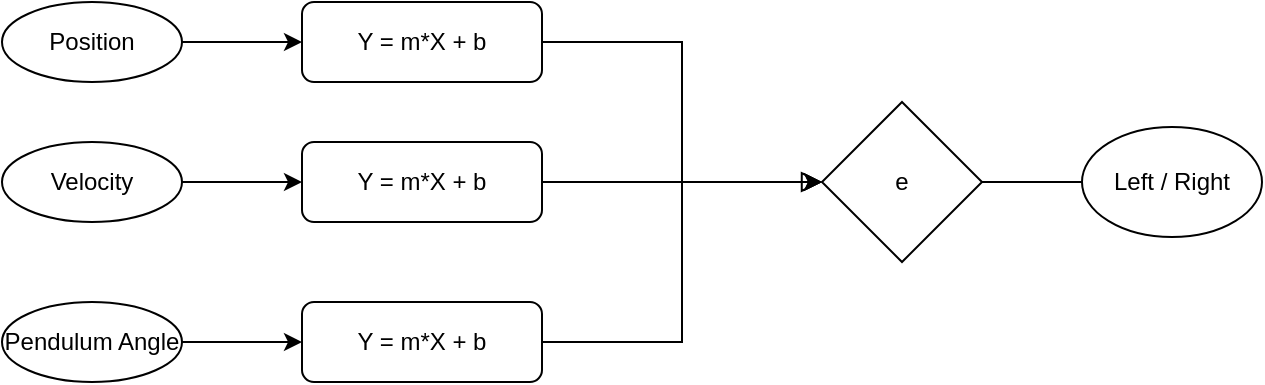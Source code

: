 <mxfile version="15.8.7" type="device"><diagram id="rBH5PrE-_iZN7UQMxIcx" name="Page-1"><mxGraphModel dx="1102" dy="1025" grid="1" gridSize="10" guides="1" tooltips="1" connect="1" arrows="1" fold="1" page="1" pageScale="1" pageWidth="850" pageHeight="1100" math="0" shadow="0"><root><mxCell id="0"/><mxCell id="1" parent="0"/><mxCell id="ZoJobdZVuLD5b05HzDQO-1" value="" style="rounded=0;html=1;jettySize=auto;orthogonalLoop=1;fontSize=11;endArrow=block;endFill=0;endSize=8;strokeWidth=1;shadow=0;labelBackgroundColor=none;edgeStyle=orthogonalEdgeStyle;entryX=0;entryY=0.5;entryDx=0;entryDy=0;" parent="1" source="ZoJobdZVuLD5b05HzDQO-2" target="ATXtIZBXR-Yf1URkkHBx-13" edge="1"><mxGeometry relative="1" as="geometry"><mxPoint x="450" y="210" as="targetPoint"/></mxGeometry></mxCell><mxCell id="ZoJobdZVuLD5b05HzDQO-2" value="Y = m*X + b" style="rounded=1;whiteSpace=wrap;html=1;fontSize=12;glass=0;strokeWidth=1;shadow=0;" parent="1" vertex="1"><mxGeometry x="250" y="190" width="120" height="40" as="geometry"/></mxCell><mxCell id="ATXtIZBXR-Yf1URkkHBx-7" style="edgeStyle=orthogonalEdgeStyle;rounded=0;orthogonalLoop=1;jettySize=auto;html=1;entryX=0;entryY=0.5;entryDx=0;entryDy=0;" edge="1" parent="1" source="ATXtIZBXR-Yf1URkkHBx-4" target="ZoJobdZVuLD5b05HzDQO-2"><mxGeometry relative="1" as="geometry"/></mxCell><mxCell id="ATXtIZBXR-Yf1URkkHBx-4" value="Position" style="ellipse;whiteSpace=wrap;html=1;" vertex="1" parent="1"><mxGeometry x="100" y="190" width="90" height="40" as="geometry"/></mxCell><mxCell id="ATXtIZBXR-Yf1URkkHBx-9" style="edgeStyle=orthogonalEdgeStyle;rounded=0;orthogonalLoop=1;jettySize=auto;html=1;exitX=1;exitY=0.5;exitDx=0;exitDy=0;entryX=0;entryY=0.5;entryDx=0;entryDy=0;" edge="1" parent="1" source="ATXtIZBXR-Yf1URkkHBx-5" target="ATXtIZBXR-Yf1URkkHBx-8"><mxGeometry relative="1" as="geometry"/></mxCell><mxCell id="ATXtIZBXR-Yf1URkkHBx-5" value="Velocity" style="ellipse;whiteSpace=wrap;html=1;" vertex="1" parent="1"><mxGeometry x="100" y="260" width="90" height="40" as="geometry"/></mxCell><mxCell id="ATXtIZBXR-Yf1URkkHBx-11" style="edgeStyle=orthogonalEdgeStyle;rounded=0;orthogonalLoop=1;jettySize=auto;html=1;exitX=1;exitY=0.5;exitDx=0;exitDy=0;entryX=0;entryY=0.5;entryDx=0;entryDy=0;" edge="1" parent="1" source="ATXtIZBXR-Yf1URkkHBx-6" target="ATXtIZBXR-Yf1URkkHBx-10"><mxGeometry relative="1" as="geometry"/></mxCell><mxCell id="ATXtIZBXR-Yf1URkkHBx-6" value="Pendulum Angle" style="ellipse;whiteSpace=wrap;html=1;" vertex="1" parent="1"><mxGeometry x="100" y="340" width="90" height="40" as="geometry"/></mxCell><mxCell id="ATXtIZBXR-Yf1URkkHBx-19" style="edgeStyle=orthogonalEdgeStyle;rounded=0;orthogonalLoop=1;jettySize=auto;html=1;entryX=0;entryY=0.5;entryDx=0;entryDy=0;" edge="1" parent="1" source="ATXtIZBXR-Yf1URkkHBx-8" target="ATXtIZBXR-Yf1URkkHBx-13"><mxGeometry relative="1" as="geometry"/></mxCell><mxCell id="ATXtIZBXR-Yf1URkkHBx-8" value="Y = m*X + b" style="rounded=1;whiteSpace=wrap;html=1;fontSize=12;glass=0;strokeWidth=1;shadow=0;" vertex="1" parent="1"><mxGeometry x="250" y="260" width="120" height="40" as="geometry"/></mxCell><mxCell id="ATXtIZBXR-Yf1URkkHBx-22" style="edgeStyle=orthogonalEdgeStyle;rounded=0;orthogonalLoop=1;jettySize=auto;html=1;exitX=1;exitY=0.5;exitDx=0;exitDy=0;entryX=0;entryY=0.5;entryDx=0;entryDy=0;" edge="1" parent="1" source="ATXtIZBXR-Yf1URkkHBx-10" target="ATXtIZBXR-Yf1URkkHBx-13"><mxGeometry relative="1" as="geometry"/></mxCell><mxCell id="ATXtIZBXR-Yf1URkkHBx-10" value="Y = m*X + b" style="rounded=1;whiteSpace=wrap;html=1;fontSize=12;glass=0;strokeWidth=1;shadow=0;" vertex="1" parent="1"><mxGeometry x="250" y="340" width="120" height="40" as="geometry"/></mxCell><mxCell id="ATXtIZBXR-Yf1URkkHBx-17" style="edgeStyle=orthogonalEdgeStyle;rounded=0;orthogonalLoop=1;jettySize=auto;html=1;exitX=1;exitY=0.5;exitDx=0;exitDy=0;" edge="1" parent="1" source="ATXtIZBXR-Yf1URkkHBx-13"><mxGeometry relative="1" as="geometry"><mxPoint x="670" y="280" as="targetPoint"/></mxGeometry></mxCell><mxCell id="ATXtIZBXR-Yf1URkkHBx-13" value="e" style="rhombus;whiteSpace=wrap;html=1;" vertex="1" parent="1"><mxGeometry x="510" y="240" width="80" height="80" as="geometry"/></mxCell><mxCell id="ATXtIZBXR-Yf1URkkHBx-18" value="Left / Right" style="ellipse;whiteSpace=wrap;html=1;" vertex="1" parent="1"><mxGeometry x="640" y="252.5" width="90" height="55" as="geometry"/></mxCell></root></mxGraphModel></diagram></mxfile>